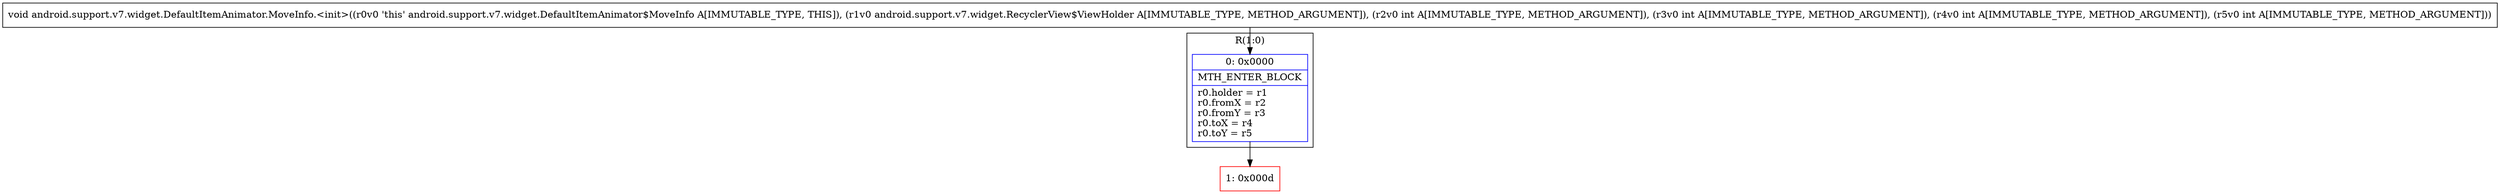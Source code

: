 digraph "CFG forandroid.support.v7.widget.DefaultItemAnimator.MoveInfo.\<init\>(Landroid\/support\/v7\/widget\/RecyclerView$ViewHolder;IIII)V" {
subgraph cluster_Region_105958857 {
label = "R(1:0)";
node [shape=record,color=blue];
Node_0 [shape=record,label="{0\:\ 0x0000|MTH_ENTER_BLOCK\l|r0.holder = r1\lr0.fromX = r2\lr0.fromY = r3\lr0.toX = r4\lr0.toY = r5\l}"];
}
Node_1 [shape=record,color=red,label="{1\:\ 0x000d}"];
MethodNode[shape=record,label="{void android.support.v7.widget.DefaultItemAnimator.MoveInfo.\<init\>((r0v0 'this' android.support.v7.widget.DefaultItemAnimator$MoveInfo A[IMMUTABLE_TYPE, THIS]), (r1v0 android.support.v7.widget.RecyclerView$ViewHolder A[IMMUTABLE_TYPE, METHOD_ARGUMENT]), (r2v0 int A[IMMUTABLE_TYPE, METHOD_ARGUMENT]), (r3v0 int A[IMMUTABLE_TYPE, METHOD_ARGUMENT]), (r4v0 int A[IMMUTABLE_TYPE, METHOD_ARGUMENT]), (r5v0 int A[IMMUTABLE_TYPE, METHOD_ARGUMENT])) }"];
MethodNode -> Node_0;
Node_0 -> Node_1;
}

